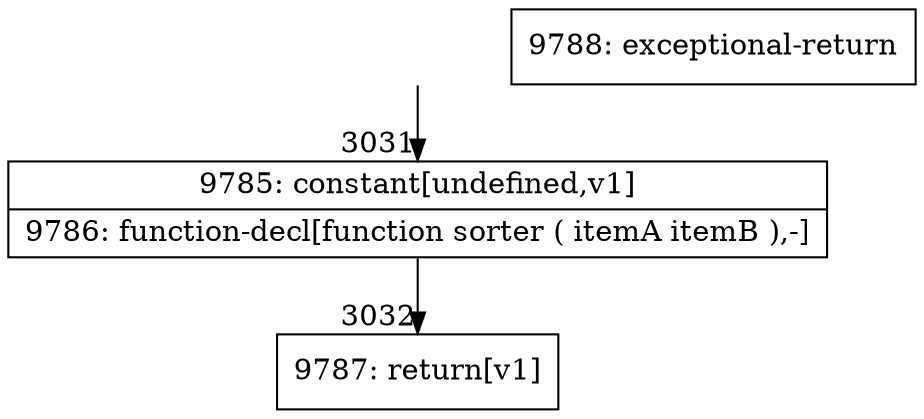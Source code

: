 digraph {
rankdir="TD"
BB_entry283[shape=none,label=""];
BB_entry283 -> BB3031 [tailport=s, headport=n, headlabel="    3031"]
BB3031 [shape=record label="{9785: constant[undefined,v1]|9786: function-decl[function sorter ( itemA itemB ),-]}" ] 
BB3031 -> BB3032 [tailport=s, headport=n, headlabel="      3032"]
BB3032 [shape=record label="{9787: return[v1]}" ] 
BB3033 [shape=record label="{9788: exceptional-return}" ] 
//#$~ 4077
}
